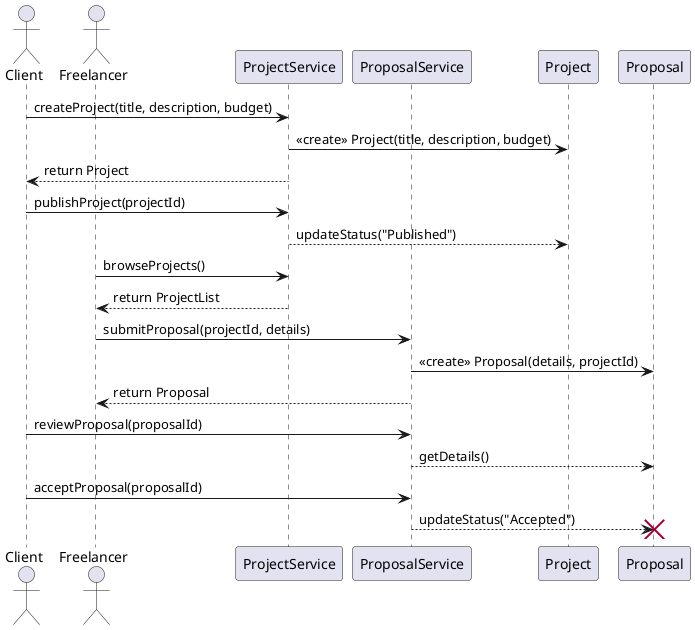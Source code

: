 @startuml

actor Client
actor Freelancer
participant ProjectService
participant ProposalService
participant Project
participant Proposal

Client -> ProjectService : createProject(title, description, budget)
ProjectService -> Project : <<create>> Project(title, description, budget)
ProjectService --> Client : return Project

Client -> ProjectService : publishProject(projectId)
ProjectService --> Project : updateStatus("Published")

Freelancer -> ProjectService : browseProjects()
ProjectService --> Freelancer : return ProjectList

Freelancer -> ProposalService : submitProposal(projectId, details)
ProposalService -> Proposal : <<create>> Proposal(details, projectId)
ProposalService --> Freelancer : return Proposal

Client -> ProposalService : reviewProposal(proposalId)
ProposalService --> Proposal : getDetails()

Client -> ProposalService : acceptProposal(proposalId)
ProposalService --> Proposal : updateStatus("Accepted")

destroy Proposal
@enduml

